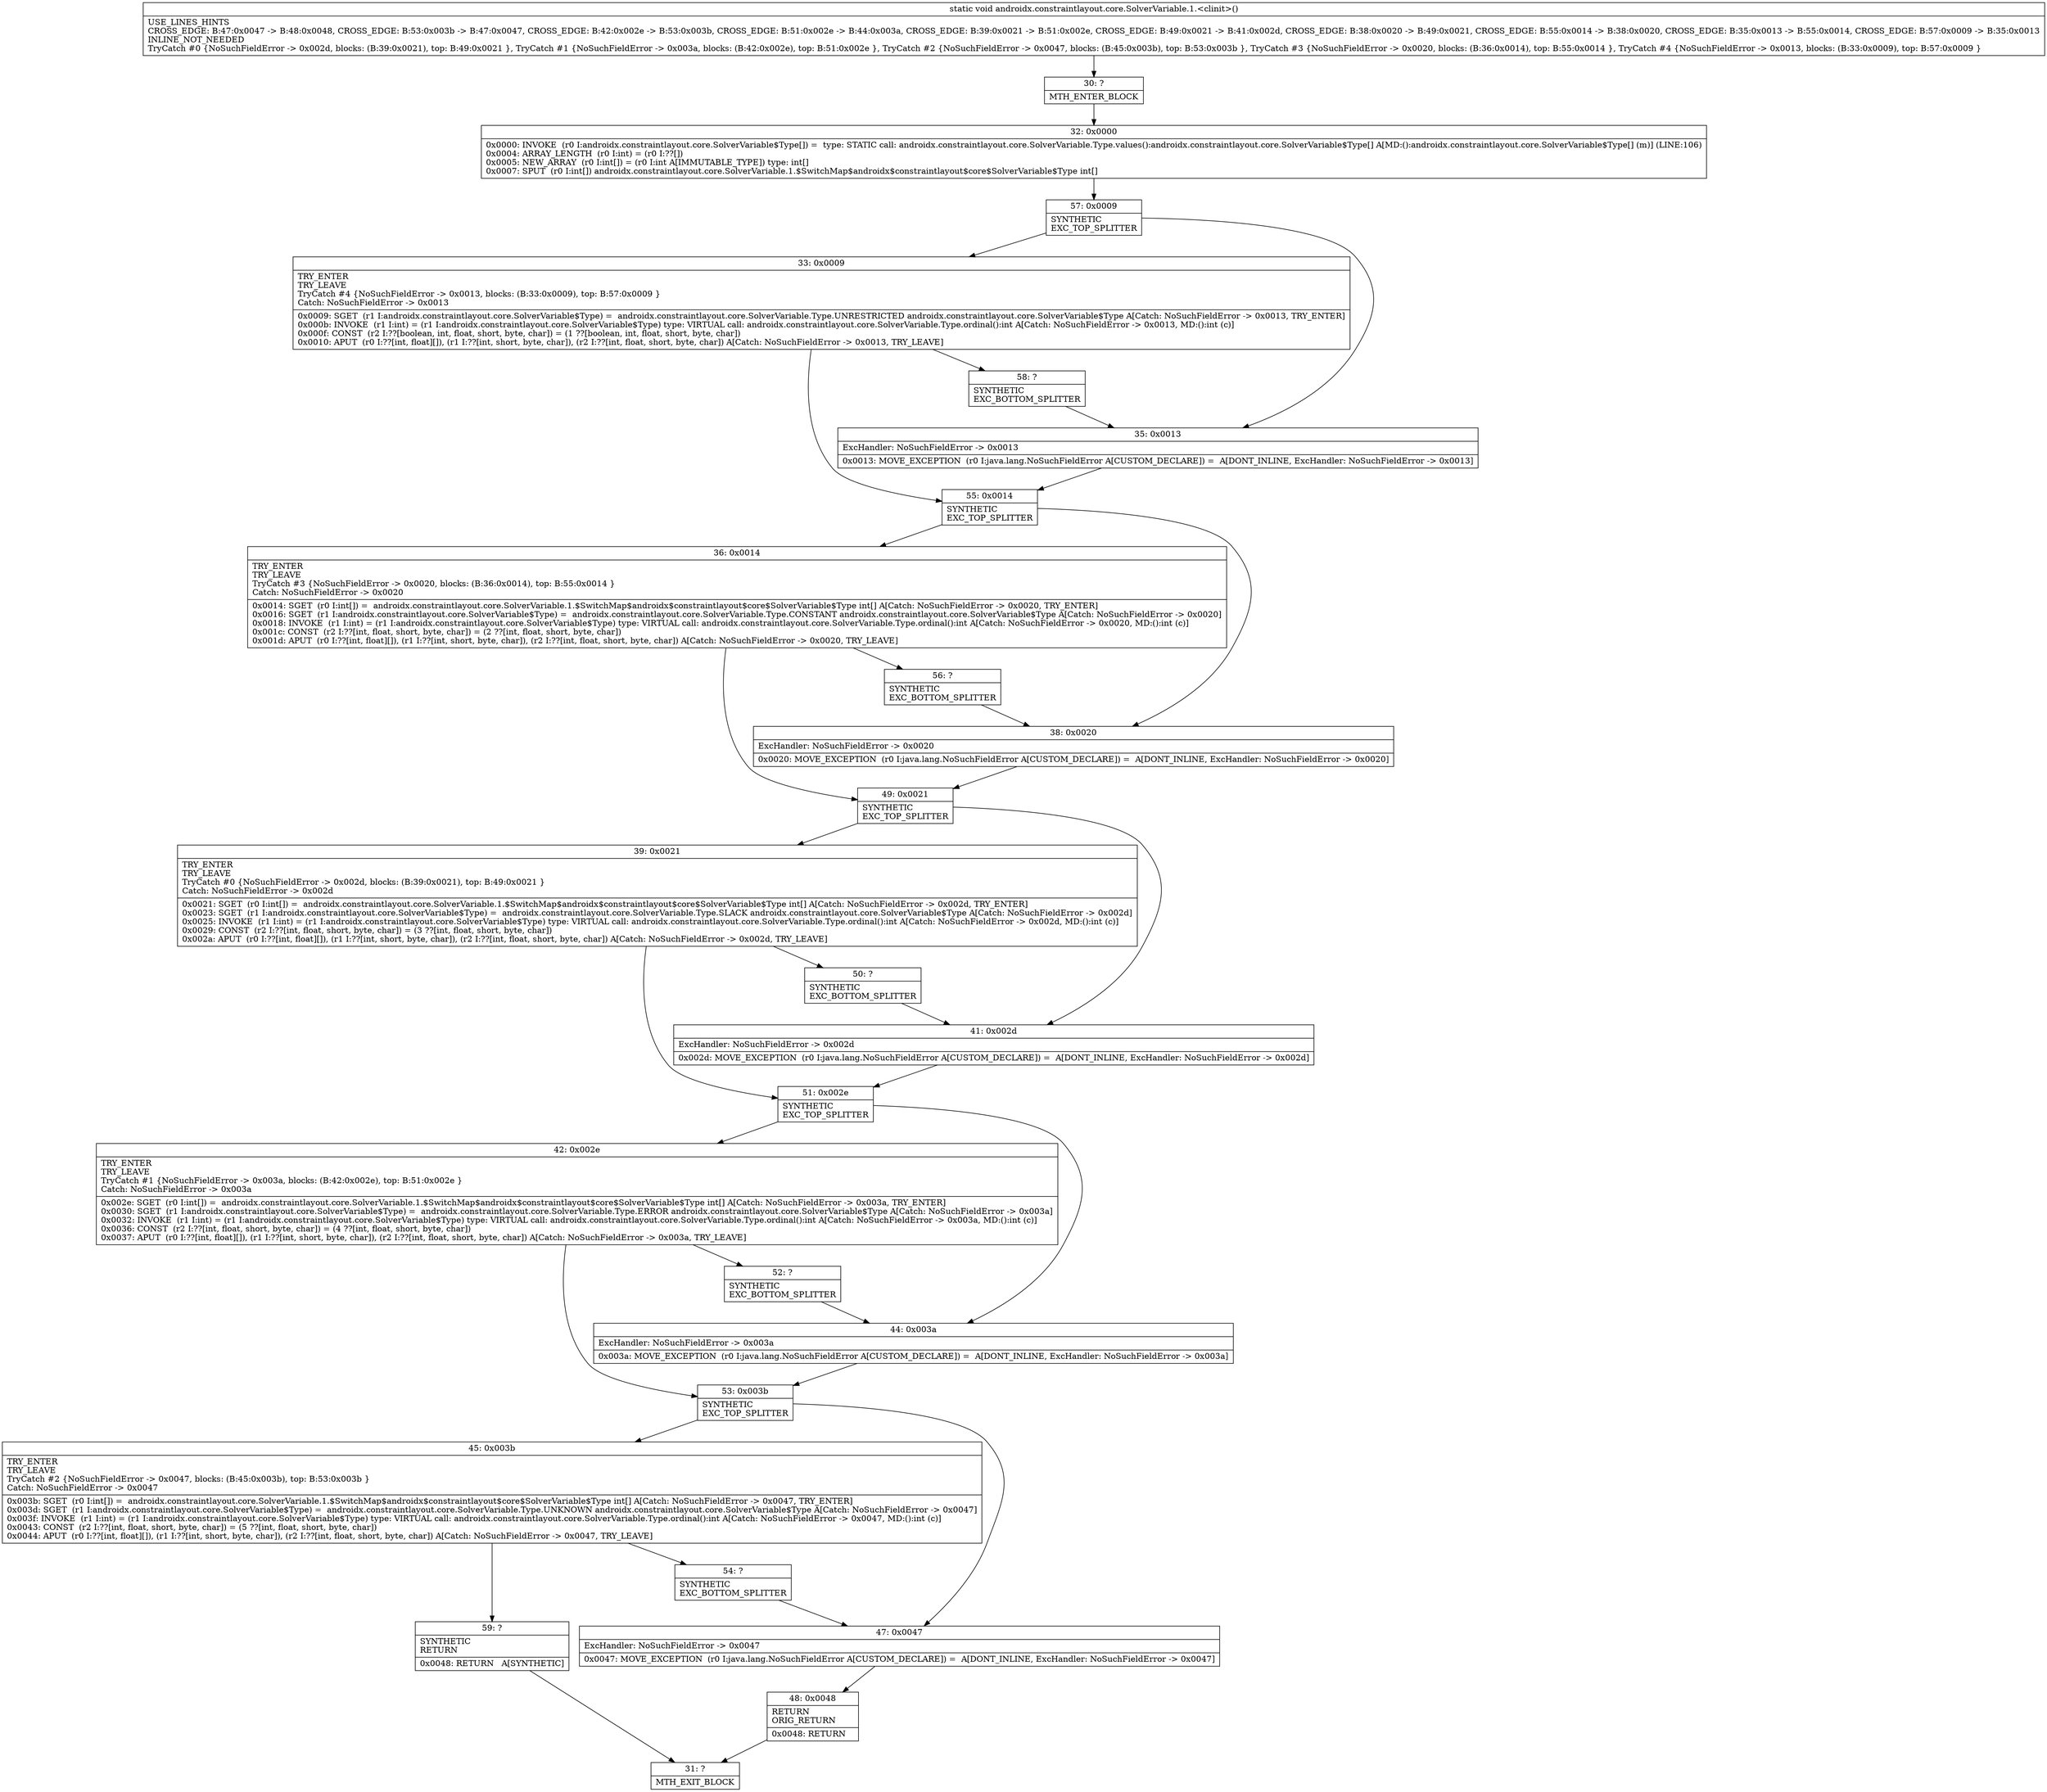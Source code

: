 digraph "CFG forandroidx.constraintlayout.core.SolverVariable.1.\<clinit\>()V" {
Node_30 [shape=record,label="{30\:\ ?|MTH_ENTER_BLOCK\l}"];
Node_32 [shape=record,label="{32\:\ 0x0000|0x0000: INVOKE  (r0 I:androidx.constraintlayout.core.SolverVariable$Type[]) =  type: STATIC call: androidx.constraintlayout.core.SolverVariable.Type.values():androidx.constraintlayout.core.SolverVariable$Type[] A[MD:():androidx.constraintlayout.core.SolverVariable$Type[] (m)] (LINE:106)\l0x0004: ARRAY_LENGTH  (r0 I:int) = (r0 I:??[]) \l0x0005: NEW_ARRAY  (r0 I:int[]) = (r0 I:int A[IMMUTABLE_TYPE]) type: int[] \l0x0007: SPUT  (r0 I:int[]) androidx.constraintlayout.core.SolverVariable.1.$SwitchMap$androidx$constraintlayout$core$SolverVariable$Type int[] \l}"];
Node_57 [shape=record,label="{57\:\ 0x0009|SYNTHETIC\lEXC_TOP_SPLITTER\l}"];
Node_33 [shape=record,label="{33\:\ 0x0009|TRY_ENTER\lTRY_LEAVE\lTryCatch #4 \{NoSuchFieldError \-\> 0x0013, blocks: (B:33:0x0009), top: B:57:0x0009 \}\lCatch: NoSuchFieldError \-\> 0x0013\l|0x0009: SGET  (r1 I:androidx.constraintlayout.core.SolverVariable$Type) =  androidx.constraintlayout.core.SolverVariable.Type.UNRESTRICTED androidx.constraintlayout.core.SolverVariable$Type A[Catch: NoSuchFieldError \-\> 0x0013, TRY_ENTER]\l0x000b: INVOKE  (r1 I:int) = (r1 I:androidx.constraintlayout.core.SolverVariable$Type) type: VIRTUAL call: androidx.constraintlayout.core.SolverVariable.Type.ordinal():int A[Catch: NoSuchFieldError \-\> 0x0013, MD:():int (c)]\l0x000f: CONST  (r2 I:??[boolean, int, float, short, byte, char]) = (1 ??[boolean, int, float, short, byte, char]) \l0x0010: APUT  (r0 I:??[int, float][]), (r1 I:??[int, short, byte, char]), (r2 I:??[int, float, short, byte, char]) A[Catch: NoSuchFieldError \-\> 0x0013, TRY_LEAVE]\l}"];
Node_55 [shape=record,label="{55\:\ 0x0014|SYNTHETIC\lEXC_TOP_SPLITTER\l}"];
Node_36 [shape=record,label="{36\:\ 0x0014|TRY_ENTER\lTRY_LEAVE\lTryCatch #3 \{NoSuchFieldError \-\> 0x0020, blocks: (B:36:0x0014), top: B:55:0x0014 \}\lCatch: NoSuchFieldError \-\> 0x0020\l|0x0014: SGET  (r0 I:int[]) =  androidx.constraintlayout.core.SolverVariable.1.$SwitchMap$androidx$constraintlayout$core$SolverVariable$Type int[] A[Catch: NoSuchFieldError \-\> 0x0020, TRY_ENTER]\l0x0016: SGET  (r1 I:androidx.constraintlayout.core.SolverVariable$Type) =  androidx.constraintlayout.core.SolverVariable.Type.CONSTANT androidx.constraintlayout.core.SolverVariable$Type A[Catch: NoSuchFieldError \-\> 0x0020]\l0x0018: INVOKE  (r1 I:int) = (r1 I:androidx.constraintlayout.core.SolverVariable$Type) type: VIRTUAL call: androidx.constraintlayout.core.SolverVariable.Type.ordinal():int A[Catch: NoSuchFieldError \-\> 0x0020, MD:():int (c)]\l0x001c: CONST  (r2 I:??[int, float, short, byte, char]) = (2 ??[int, float, short, byte, char]) \l0x001d: APUT  (r0 I:??[int, float][]), (r1 I:??[int, short, byte, char]), (r2 I:??[int, float, short, byte, char]) A[Catch: NoSuchFieldError \-\> 0x0020, TRY_LEAVE]\l}"];
Node_49 [shape=record,label="{49\:\ 0x0021|SYNTHETIC\lEXC_TOP_SPLITTER\l}"];
Node_39 [shape=record,label="{39\:\ 0x0021|TRY_ENTER\lTRY_LEAVE\lTryCatch #0 \{NoSuchFieldError \-\> 0x002d, blocks: (B:39:0x0021), top: B:49:0x0021 \}\lCatch: NoSuchFieldError \-\> 0x002d\l|0x0021: SGET  (r0 I:int[]) =  androidx.constraintlayout.core.SolverVariable.1.$SwitchMap$androidx$constraintlayout$core$SolverVariable$Type int[] A[Catch: NoSuchFieldError \-\> 0x002d, TRY_ENTER]\l0x0023: SGET  (r1 I:androidx.constraintlayout.core.SolverVariable$Type) =  androidx.constraintlayout.core.SolverVariable.Type.SLACK androidx.constraintlayout.core.SolverVariable$Type A[Catch: NoSuchFieldError \-\> 0x002d]\l0x0025: INVOKE  (r1 I:int) = (r1 I:androidx.constraintlayout.core.SolverVariable$Type) type: VIRTUAL call: androidx.constraintlayout.core.SolverVariable.Type.ordinal():int A[Catch: NoSuchFieldError \-\> 0x002d, MD:():int (c)]\l0x0029: CONST  (r2 I:??[int, float, short, byte, char]) = (3 ??[int, float, short, byte, char]) \l0x002a: APUT  (r0 I:??[int, float][]), (r1 I:??[int, short, byte, char]), (r2 I:??[int, float, short, byte, char]) A[Catch: NoSuchFieldError \-\> 0x002d, TRY_LEAVE]\l}"];
Node_50 [shape=record,label="{50\:\ ?|SYNTHETIC\lEXC_BOTTOM_SPLITTER\l}"];
Node_51 [shape=record,label="{51\:\ 0x002e|SYNTHETIC\lEXC_TOP_SPLITTER\l}"];
Node_42 [shape=record,label="{42\:\ 0x002e|TRY_ENTER\lTRY_LEAVE\lTryCatch #1 \{NoSuchFieldError \-\> 0x003a, blocks: (B:42:0x002e), top: B:51:0x002e \}\lCatch: NoSuchFieldError \-\> 0x003a\l|0x002e: SGET  (r0 I:int[]) =  androidx.constraintlayout.core.SolverVariable.1.$SwitchMap$androidx$constraintlayout$core$SolverVariable$Type int[] A[Catch: NoSuchFieldError \-\> 0x003a, TRY_ENTER]\l0x0030: SGET  (r1 I:androidx.constraintlayout.core.SolverVariable$Type) =  androidx.constraintlayout.core.SolverVariable.Type.ERROR androidx.constraintlayout.core.SolverVariable$Type A[Catch: NoSuchFieldError \-\> 0x003a]\l0x0032: INVOKE  (r1 I:int) = (r1 I:androidx.constraintlayout.core.SolverVariable$Type) type: VIRTUAL call: androidx.constraintlayout.core.SolverVariable.Type.ordinal():int A[Catch: NoSuchFieldError \-\> 0x003a, MD:():int (c)]\l0x0036: CONST  (r2 I:??[int, float, short, byte, char]) = (4 ??[int, float, short, byte, char]) \l0x0037: APUT  (r0 I:??[int, float][]), (r1 I:??[int, short, byte, char]), (r2 I:??[int, float, short, byte, char]) A[Catch: NoSuchFieldError \-\> 0x003a, TRY_LEAVE]\l}"];
Node_52 [shape=record,label="{52\:\ ?|SYNTHETIC\lEXC_BOTTOM_SPLITTER\l}"];
Node_53 [shape=record,label="{53\:\ 0x003b|SYNTHETIC\lEXC_TOP_SPLITTER\l}"];
Node_45 [shape=record,label="{45\:\ 0x003b|TRY_ENTER\lTRY_LEAVE\lTryCatch #2 \{NoSuchFieldError \-\> 0x0047, blocks: (B:45:0x003b), top: B:53:0x003b \}\lCatch: NoSuchFieldError \-\> 0x0047\l|0x003b: SGET  (r0 I:int[]) =  androidx.constraintlayout.core.SolverVariable.1.$SwitchMap$androidx$constraintlayout$core$SolverVariable$Type int[] A[Catch: NoSuchFieldError \-\> 0x0047, TRY_ENTER]\l0x003d: SGET  (r1 I:androidx.constraintlayout.core.SolverVariable$Type) =  androidx.constraintlayout.core.SolverVariable.Type.UNKNOWN androidx.constraintlayout.core.SolverVariable$Type A[Catch: NoSuchFieldError \-\> 0x0047]\l0x003f: INVOKE  (r1 I:int) = (r1 I:androidx.constraintlayout.core.SolverVariable$Type) type: VIRTUAL call: androidx.constraintlayout.core.SolverVariable.Type.ordinal():int A[Catch: NoSuchFieldError \-\> 0x0047, MD:():int (c)]\l0x0043: CONST  (r2 I:??[int, float, short, byte, char]) = (5 ??[int, float, short, byte, char]) \l0x0044: APUT  (r0 I:??[int, float][]), (r1 I:??[int, short, byte, char]), (r2 I:??[int, float, short, byte, char]) A[Catch: NoSuchFieldError \-\> 0x0047, TRY_LEAVE]\l}"];
Node_54 [shape=record,label="{54\:\ ?|SYNTHETIC\lEXC_BOTTOM_SPLITTER\l}"];
Node_59 [shape=record,label="{59\:\ ?|SYNTHETIC\lRETURN\l|0x0048: RETURN   A[SYNTHETIC]\l}"];
Node_31 [shape=record,label="{31\:\ ?|MTH_EXIT_BLOCK\l}"];
Node_47 [shape=record,label="{47\:\ 0x0047|ExcHandler: NoSuchFieldError \-\> 0x0047\l|0x0047: MOVE_EXCEPTION  (r0 I:java.lang.NoSuchFieldError A[CUSTOM_DECLARE]) =  A[DONT_INLINE, ExcHandler: NoSuchFieldError \-\> 0x0047]\l}"];
Node_48 [shape=record,label="{48\:\ 0x0048|RETURN\lORIG_RETURN\l|0x0048: RETURN   \l}"];
Node_44 [shape=record,label="{44\:\ 0x003a|ExcHandler: NoSuchFieldError \-\> 0x003a\l|0x003a: MOVE_EXCEPTION  (r0 I:java.lang.NoSuchFieldError A[CUSTOM_DECLARE]) =  A[DONT_INLINE, ExcHandler: NoSuchFieldError \-\> 0x003a]\l}"];
Node_41 [shape=record,label="{41\:\ 0x002d|ExcHandler: NoSuchFieldError \-\> 0x002d\l|0x002d: MOVE_EXCEPTION  (r0 I:java.lang.NoSuchFieldError A[CUSTOM_DECLARE]) =  A[DONT_INLINE, ExcHandler: NoSuchFieldError \-\> 0x002d]\l}"];
Node_56 [shape=record,label="{56\:\ ?|SYNTHETIC\lEXC_BOTTOM_SPLITTER\l}"];
Node_38 [shape=record,label="{38\:\ 0x0020|ExcHandler: NoSuchFieldError \-\> 0x0020\l|0x0020: MOVE_EXCEPTION  (r0 I:java.lang.NoSuchFieldError A[CUSTOM_DECLARE]) =  A[DONT_INLINE, ExcHandler: NoSuchFieldError \-\> 0x0020]\l}"];
Node_58 [shape=record,label="{58\:\ ?|SYNTHETIC\lEXC_BOTTOM_SPLITTER\l}"];
Node_35 [shape=record,label="{35\:\ 0x0013|ExcHandler: NoSuchFieldError \-\> 0x0013\l|0x0013: MOVE_EXCEPTION  (r0 I:java.lang.NoSuchFieldError A[CUSTOM_DECLARE]) =  A[DONT_INLINE, ExcHandler: NoSuchFieldError \-\> 0x0013]\l}"];
MethodNode[shape=record,label="{static void androidx.constraintlayout.core.SolverVariable.1.\<clinit\>()  | USE_LINES_HINTS\lCROSS_EDGE: B:47:0x0047 \-\> B:48:0x0048, CROSS_EDGE: B:53:0x003b \-\> B:47:0x0047, CROSS_EDGE: B:42:0x002e \-\> B:53:0x003b, CROSS_EDGE: B:51:0x002e \-\> B:44:0x003a, CROSS_EDGE: B:39:0x0021 \-\> B:51:0x002e, CROSS_EDGE: B:49:0x0021 \-\> B:41:0x002d, CROSS_EDGE: B:38:0x0020 \-\> B:49:0x0021, CROSS_EDGE: B:55:0x0014 \-\> B:38:0x0020, CROSS_EDGE: B:35:0x0013 \-\> B:55:0x0014, CROSS_EDGE: B:57:0x0009 \-\> B:35:0x0013\lINLINE_NOT_NEEDED\lTryCatch #0 \{NoSuchFieldError \-\> 0x002d, blocks: (B:39:0x0021), top: B:49:0x0021 \}, TryCatch #1 \{NoSuchFieldError \-\> 0x003a, blocks: (B:42:0x002e), top: B:51:0x002e \}, TryCatch #2 \{NoSuchFieldError \-\> 0x0047, blocks: (B:45:0x003b), top: B:53:0x003b \}, TryCatch #3 \{NoSuchFieldError \-\> 0x0020, blocks: (B:36:0x0014), top: B:55:0x0014 \}, TryCatch #4 \{NoSuchFieldError \-\> 0x0013, blocks: (B:33:0x0009), top: B:57:0x0009 \}\l}"];
MethodNode -> Node_30;Node_30 -> Node_32;
Node_32 -> Node_57;
Node_57 -> Node_33;
Node_57 -> Node_35;
Node_33 -> Node_55;
Node_33 -> Node_58;
Node_55 -> Node_36;
Node_55 -> Node_38;
Node_36 -> Node_49;
Node_36 -> Node_56;
Node_49 -> Node_39;
Node_49 -> Node_41;
Node_39 -> Node_50;
Node_39 -> Node_51;
Node_50 -> Node_41;
Node_51 -> Node_42;
Node_51 -> Node_44;
Node_42 -> Node_52;
Node_42 -> Node_53;
Node_52 -> Node_44;
Node_53 -> Node_45;
Node_53 -> Node_47;
Node_45 -> Node_54;
Node_45 -> Node_59;
Node_54 -> Node_47;
Node_59 -> Node_31;
Node_47 -> Node_48;
Node_48 -> Node_31;
Node_44 -> Node_53;
Node_41 -> Node_51;
Node_56 -> Node_38;
Node_38 -> Node_49;
Node_58 -> Node_35;
Node_35 -> Node_55;
}

